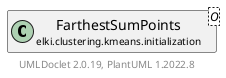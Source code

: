 @startuml
    remove .*\.(Instance|Par|Parameterizer|Factory)$
    set namespaceSeparator none
    hide empty fields
    hide empty methods

    class "<size:14>FarthestSumPoints.Par\n<size:10>elki.clustering.kmeans.initialization" as elki.clustering.kmeans.initialization.FarthestSumPoints.Par<V> [[FarthestSumPoints.Par.html]] {
        +make(): FarthestSumPoints<V>
    }

    class "<size:14>FarthestPoints.Par\n<size:10>elki.clustering.kmeans.initialization" as elki.clustering.kmeans.initialization.FarthestPoints.Par<V> [[FarthestPoints.Par.html]]
    class "<size:14>FarthestSumPoints\n<size:10>elki.clustering.kmeans.initialization" as elki.clustering.kmeans.initialization.FarthestSumPoints<O> [[FarthestSumPoints.html]]

    elki.clustering.kmeans.initialization.FarthestPoints.Par <|-- elki.clustering.kmeans.initialization.FarthestSumPoints.Par
    elki.clustering.kmeans.initialization.FarthestSumPoints +-- elki.clustering.kmeans.initialization.FarthestSumPoints.Par

    center footer UMLDoclet 2.0.19, PlantUML 1.2022.8
@enduml

